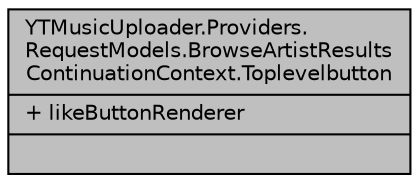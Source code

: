 digraph "YTMusicUploader.Providers.RequestModels.BrowseArtistResultsContinuationContext.Toplevelbutton"
{
 // LATEX_PDF_SIZE
  edge [fontname="Helvetica",fontsize="10",labelfontname="Helvetica",labelfontsize="10"];
  node [fontname="Helvetica",fontsize="10",shape=record];
  Node1 [label="{YTMusicUploader.Providers.\lRequestModels.BrowseArtistResults\lContinuationContext.Toplevelbutton\n|+ likeButtonRenderer\l|}",height=0.2,width=0.4,color="black", fillcolor="grey75", style="filled", fontcolor="black",tooltip=" "];
}
